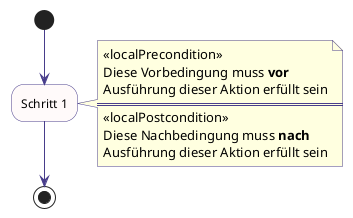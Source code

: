 @startuml
skinparam DefaultFontName "Lucida Sans Typewriter"

skinparam Activity{
    BackgroundColor snow
    BorderColor DarkSlateBlue
    DiamondBackgroundColor ghostwhite
    DiamondBorderColor DarkSlateBlue

}
skinparam Note{
    BorderColor DarkSlateBlue
    BackgroundColor LightYellow
}

skinparam ArrowColor DarkSlateBlue


start
:Schritt 1; 
note right 
<<localPrecondition>>
Diese Vorbedingung muss <b>vor</b> 
Ausführung dieser Aktion erfüllt sein
====
<<localPostcondition>>
Diese Nachbedingung muss <b>nach</b>
Ausführung dieser Aktion erfüllt sein
end note
stop
 


@enduml
